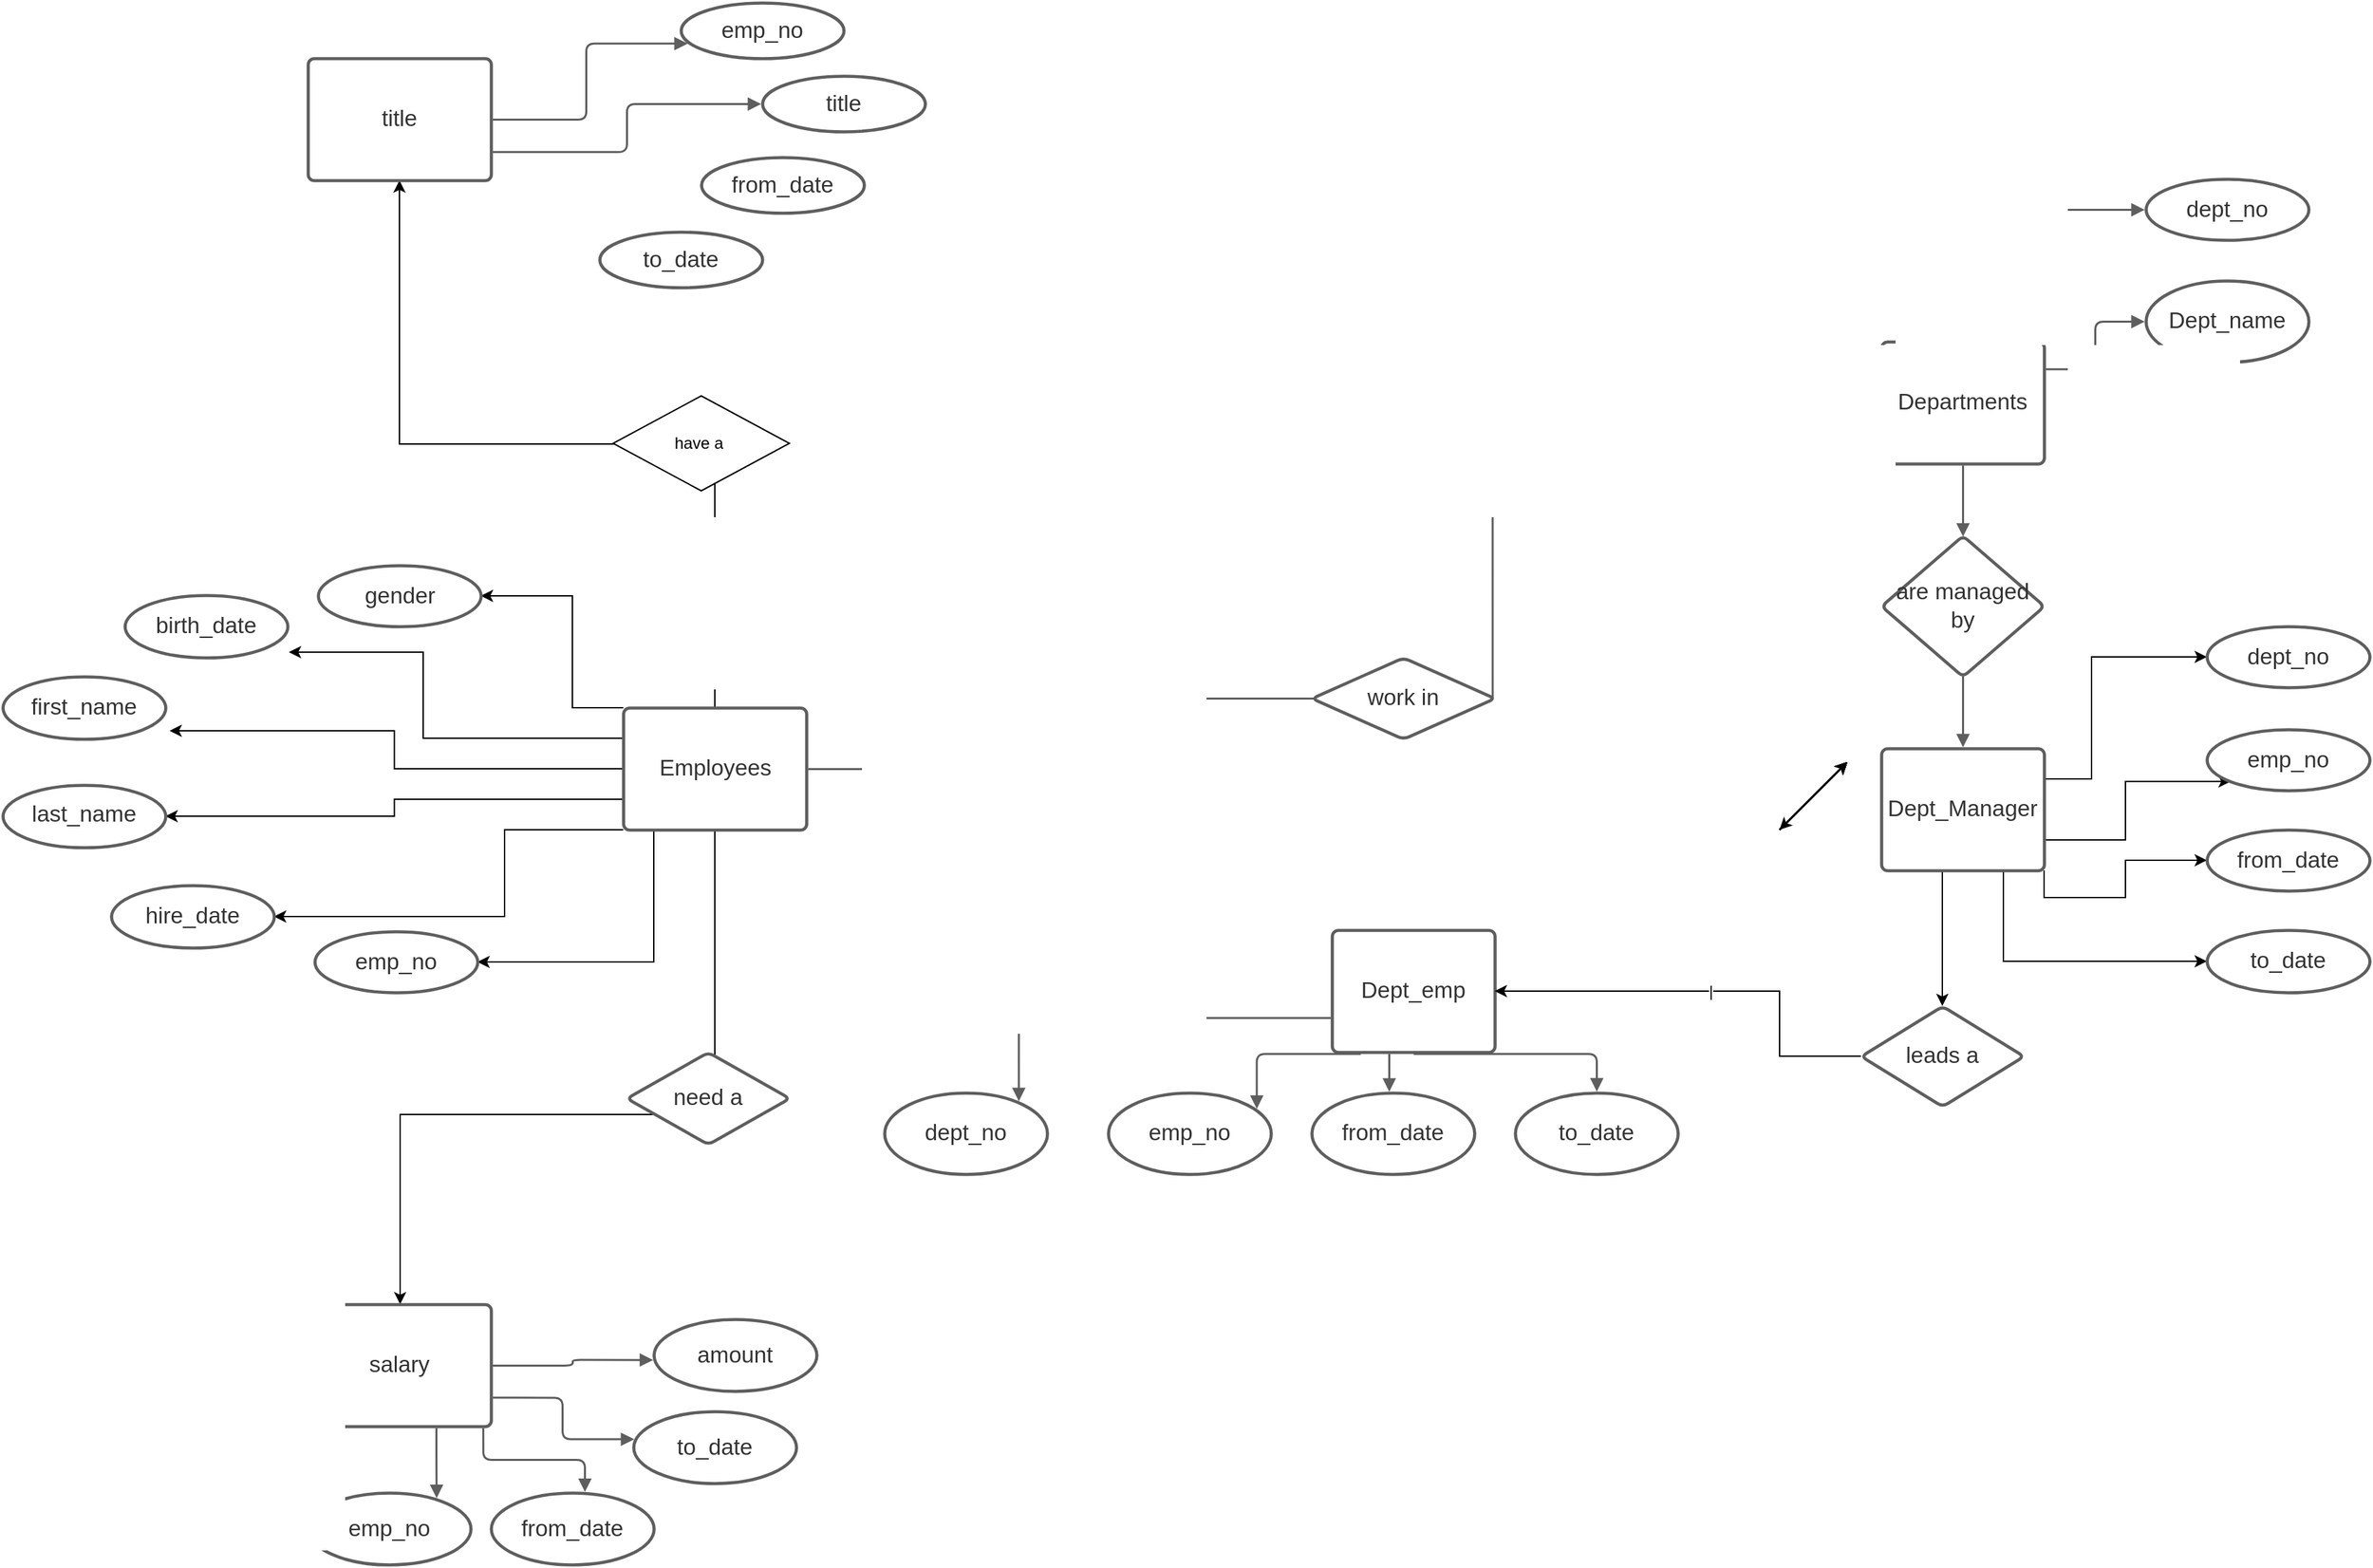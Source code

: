 <mxfile version="20.3.2" type="github">
  <diagram name="Page-1" id="e56a1550-8fbb-45ad-956c-1786394a9013">
    <mxGraphModel dx="1278" dy="579" grid="1" gridSize="10" guides="1" tooltips="1" connect="1" arrows="1" fold="1" page="1" pageScale="1" pageWidth="1100" pageHeight="850" background="none" math="0" shadow="0">
      <root>
        <mxCell id="0" />
        <mxCell id="1" parent="0" />
        <mxCell id="KcR6Oc8ULUUjkKVTyV3o-144" style="edgeStyle=orthogonalEdgeStyle;rounded=0;orthogonalLoop=1;jettySize=auto;html=1;exitX=0.5;exitY=0;exitDx=0;exitDy=0;entryX=0.5;entryY=1;entryDx=0;entryDy=0;" parent="1" source="KcR6Oc8ULUUjkKVTyV3o-69" target="KcR6Oc8ULUUjkKVTyV3o-119" edge="1">
          <mxGeometry relative="1" as="geometry" />
        </mxCell>
        <mxCell id="KcR6Oc8ULUUjkKVTyV3o-146" style="edgeStyle=orthogonalEdgeStyle;rounded=0;orthogonalLoop=1;jettySize=auto;html=1;exitX=0.5;exitY=1;exitDx=0;exitDy=0;" parent="1" source="KcR6Oc8ULUUjkKVTyV3o-69" target="KcR6Oc8ULUUjkKVTyV3o-101" edge="1">
          <mxGeometry relative="1" as="geometry">
            <Array as="points">
              <mxPoint x="785" y="850" />
              <mxPoint x="553" y="850" />
            </Array>
          </mxGeometry>
        </mxCell>
        <mxCell id="KcR6Oc8ULUUjkKVTyV3o-157" style="edgeStyle=orthogonalEdgeStyle;rounded=0;orthogonalLoop=1;jettySize=auto;html=1;exitX=0.25;exitY=1;exitDx=0;exitDy=0;entryX=1;entryY=0.5;entryDx=0;entryDy=0;" parent="1" source="KcR6Oc8ULUUjkKVTyV3o-69" target="KcR6Oc8ULUUjkKVTyV3o-82" edge="1">
          <mxGeometry relative="1" as="geometry">
            <Array as="points">
              <mxPoint x="740" y="640" />
              <mxPoint x="740" y="738" />
            </Array>
          </mxGeometry>
        </mxCell>
        <mxCell id="KcR6Oc8ULUUjkKVTyV3o-163" style="edgeStyle=orthogonalEdgeStyle;rounded=0;orthogonalLoop=1;jettySize=auto;html=1;exitX=0;exitY=1;exitDx=0;exitDy=0;entryX=1;entryY=0.5;entryDx=0;entryDy=0;" parent="1" source="KcR6Oc8ULUUjkKVTyV3o-69" target="KcR6Oc8ULUUjkKVTyV3o-81" edge="1">
          <mxGeometry relative="1" as="geometry">
            <Array as="points">
              <mxPoint x="630" y="640" />
              <mxPoint x="630" y="704" />
            </Array>
          </mxGeometry>
        </mxCell>
        <mxCell id="KcR6Oc8ULUUjkKVTyV3o-167" style="edgeStyle=orthogonalEdgeStyle;rounded=0;orthogonalLoop=1;jettySize=auto;html=1;exitX=0;exitY=0.75;exitDx=0;exitDy=0;entryX=1;entryY=0.5;entryDx=0;entryDy=0;" parent="1" source="KcR6Oc8ULUUjkKVTyV3o-69" target="KcR6Oc8ULUUjkKVTyV3o-80" edge="1">
          <mxGeometry relative="1" as="geometry" />
        </mxCell>
        <mxCell id="KcR6Oc8ULUUjkKVTyV3o-170" style="edgeStyle=orthogonalEdgeStyle;rounded=0;orthogonalLoop=1;jettySize=auto;html=1;exitX=0;exitY=0.5;exitDx=0;exitDy=0;entryX=1.025;entryY=0.87;entryDx=0;entryDy=0;entryPerimeter=0;" parent="1" source="KcR6Oc8ULUUjkKVTyV3o-69" target="KcR6Oc8ULUUjkKVTyV3o-79" edge="1">
          <mxGeometry relative="1" as="geometry" />
        </mxCell>
        <mxCell id="KcR6Oc8ULUUjkKVTyV3o-172" style="edgeStyle=orthogonalEdgeStyle;rounded=0;orthogonalLoop=1;jettySize=auto;html=1;exitX=0;exitY=0.25;exitDx=0;exitDy=0;entryX=1.008;entryY=0.913;entryDx=0;entryDy=0;entryPerimeter=0;" parent="1" source="KcR6Oc8ULUUjkKVTyV3o-69" target="KcR6Oc8ULUUjkKVTyV3o-78" edge="1">
          <mxGeometry relative="1" as="geometry">
            <Array as="points">
              <mxPoint x="570" y="573" />
              <mxPoint x="570" y="509" />
            </Array>
          </mxGeometry>
        </mxCell>
        <mxCell id="KcR6Oc8ULUUjkKVTyV3o-174" style="edgeStyle=orthogonalEdgeStyle;rounded=0;orthogonalLoop=1;jettySize=auto;html=1;exitX=0;exitY=0;exitDx=0;exitDy=0;entryX=1;entryY=0.5;entryDx=0;entryDy=0;" parent="1" source="KcR6Oc8ULUUjkKVTyV3o-69" target="KcR6Oc8ULUUjkKVTyV3o-77" edge="1">
          <mxGeometry relative="1" as="geometry">
            <Array as="points">
              <mxPoint x="680" y="550" />
              <mxPoint x="680" y="468" />
            </Array>
          </mxGeometry>
        </mxCell>
        <UserObject label="Employees" lucidchartObjectId="xz9R6bpW.FXE" id="KcR6Oc8ULUUjkKVTyV3o-69">
          <mxCell style="html=1;overflow=block;blockSpacing=1;whiteSpace=wrap;fontSize=16.7;fontColor=#333333;align=center;spacing=3.8;strokeColor=#5e5e5e;strokeOpacity=100;rounded=1;absoluteArcSize=1;arcSize=9;strokeWidth=2.3;" parent="1" vertex="1">
            <mxGeometry x="717.5" y="550" width="135" height="90" as="geometry" />
          </mxCell>
        </UserObject>
        <UserObject label="Departments" lucidchartObjectId="kD9RG~DW.CCm" id="KcR6Oc8ULUUjkKVTyV3o-70">
          <mxCell style="html=1;overflow=block;blockSpacing=1;whiteSpace=wrap;fontSize=16.7;fontColor=#333333;align=center;spacing=3.8;strokeColor=#5e5e5e;strokeOpacity=100;rounded=1;absoluteArcSize=1;arcSize=9;strokeWidth=2.3;" parent="1" vertex="1">
            <mxGeometry x="1645" y="280" width="120" height="90" as="geometry" />
          </mxCell>
        </UserObject>
        <UserObject label="work in" lucidchartObjectId="pD9RKShQ2z.8" id="KcR6Oc8ULUUjkKVTyV3o-71">
          <mxCell style="html=1;overflow=block;blockSpacing=1;whiteSpace=wrap;shape=rhombus;fontSize=16.7;fontColor=#333333;align=center;spacing=3.8;strokeColor=#5e5e5e;strokeOpacity=100;rounded=1;absoluteArcSize=1;arcSize=9;strokeWidth=2.3;" parent="1" vertex="1">
            <mxGeometry x="1225" y="513" width="135" height="60" as="geometry" />
          </mxCell>
        </UserObject>
        <UserObject label="" lucidchartObjectId="sD9RB4WL8Vf5" id="KcR6Oc8ULUUjkKVTyV3o-72">
          <mxCell style="html=1;jettySize=18;whiteSpace=wrap;fontSize=13;strokeColor=#5E5E5E;strokeWidth=1.5;rounded=1;arcSize=12;edgeStyle=orthogonalEdgeStyle;startArrow=none;endArrow=none;exitX=1.008;exitY=0.5;exitPerimeter=0;entryX=0.013;entryY=0.5;entryPerimeter=0;" parent="1" source="KcR6Oc8ULUUjkKVTyV3o-69" target="KcR6Oc8ULUUjkKVTyV3o-71" edge="1">
            <mxGeometry width="100" height="100" relative="1" as="geometry">
              <Array as="points" />
            </mxGeometry>
          </mxCell>
        </UserObject>
        <UserObject label="" lucidchartObjectId="vD9Rih2TIAbO" id="KcR6Oc8ULUUjkKVTyV3o-73">
          <mxCell style="html=1;jettySize=18;whiteSpace=wrap;fontSize=13;strokeColor=#5E5E5E;strokeWidth=1.5;rounded=1;arcSize=12;edgeStyle=orthogonalEdgeStyle;startArrow=none;endArrow=none;exitX=-0.009;exitY=0.5;exitPerimeter=0;entryX=0.987;entryY=0.5;entryPerimeter=0;" parent="1" source="KcR6Oc8ULUUjkKVTyV3o-70" target="KcR6Oc8ULUUjkKVTyV3o-71" edge="1">
            <mxGeometry width="100" height="100" relative="1" as="geometry">
              <Array as="points" />
            </mxGeometry>
          </mxCell>
        </UserObject>
        <mxCell id="KcR6Oc8ULUUjkKVTyV3o-139" value="" style="edgeStyle=orthogonalEdgeStyle;rounded=0;orthogonalLoop=1;jettySize=auto;html=1;" parent="1" source="KcR6Oc8ULUUjkKVTyV3o-74" target="KcR6Oc8ULUUjkKVTyV3o-116" edge="1">
          <mxGeometry relative="1" as="geometry">
            <Array as="points">
              <mxPoint x="1690" y="710" />
              <mxPoint x="1690" y="710" />
            </Array>
          </mxGeometry>
        </mxCell>
        <mxCell id="KcR6Oc8ULUUjkKVTyV3o-176" style="edgeStyle=orthogonalEdgeStyle;rounded=0;orthogonalLoop=1;jettySize=auto;html=1;exitX=1;exitY=0.25;exitDx=0;exitDy=0;entryX=0;entryY=0.5;entryDx=0;entryDy=0;" parent="1" source="KcR6Oc8ULUUjkKVTyV3o-74" target="KcR6Oc8ULUUjkKVTyV3o-89" edge="1">
          <mxGeometry relative="1" as="geometry">
            <Array as="points">
              <mxPoint x="1800" y="603" />
              <mxPoint x="1800" y="513" />
            </Array>
          </mxGeometry>
        </mxCell>
        <mxCell id="KcR6Oc8ULUUjkKVTyV3o-180" style="edgeStyle=orthogonalEdgeStyle;rounded=0;orthogonalLoop=1;jettySize=auto;html=1;exitX=1;exitY=0.75;exitDx=0;exitDy=0;entryX=0;entryY=1;entryDx=0;entryDy=0;" parent="1" source="KcR6Oc8ULUUjkKVTyV3o-74" target="KcR6Oc8ULUUjkKVTyV3o-88" edge="1">
          <mxGeometry relative="1" as="geometry" />
        </mxCell>
        <mxCell id="KcR6Oc8ULUUjkKVTyV3o-182" style="edgeStyle=orthogonalEdgeStyle;rounded=0;orthogonalLoop=1;jettySize=auto;html=1;exitX=1;exitY=1;exitDx=0;exitDy=0;entryX=0;entryY=0.5;entryDx=0;entryDy=0;" parent="1" source="KcR6Oc8ULUUjkKVTyV3o-74" target="KcR6Oc8ULUUjkKVTyV3o-86" edge="1">
          <mxGeometry relative="1" as="geometry" />
        </mxCell>
        <mxCell id="KcR6Oc8ULUUjkKVTyV3o-185" style="edgeStyle=orthogonalEdgeStyle;rounded=0;orthogonalLoop=1;jettySize=auto;html=1;exitX=0.75;exitY=1;exitDx=0;exitDy=0;entryX=0;entryY=0.5;entryDx=0;entryDy=0;" parent="1" source="KcR6Oc8ULUUjkKVTyV3o-74" target="KcR6Oc8ULUUjkKVTyV3o-87" edge="1">
          <mxGeometry relative="1" as="geometry" />
        </mxCell>
        <UserObject label="Dept_Manager" lucidchartObjectId=".J9R_4g7XJTi" id="KcR6Oc8ULUUjkKVTyV3o-74">
          <mxCell style="html=1;overflow=block;blockSpacing=1;whiteSpace=wrap;fontSize=16.7;fontColor=#333333;align=center;spacing=3.8;strokeColor=#5e5e5e;strokeOpacity=100;rounded=1;absoluteArcSize=1;arcSize=9;strokeWidth=2.3;" parent="1" vertex="1">
            <mxGeometry x="1645" y="580" width="120" height="90" as="geometry" />
          </mxCell>
        </UserObject>
        <UserObject label="dept_no" lucidchartObjectId="tK9R2TVEed0e" id="KcR6Oc8ULUUjkKVTyV3o-75">
          <mxCell style="html=1;overflow=block;blockSpacing=1;whiteSpace=wrap;ellipse;fontSize=16.7;fontColor=#333333;align=center;spacing=3.8;strokeColor=#5e5e5e;strokeOpacity=100;rounded=1;absoluteArcSize=1;arcSize=9;strokeWidth=2.3;" parent="1" vertex="1">
            <mxGeometry x="1840" y="160" width="120" height="45" as="geometry" />
          </mxCell>
        </UserObject>
        <UserObject label="Dept_name" lucidchartObjectId="TK9RW6eQ4vUa" id="KcR6Oc8ULUUjkKVTyV3o-76">
          <mxCell style="html=1;overflow=block;blockSpacing=1;whiteSpace=wrap;ellipse;fontSize=16.7;fontColor=#333333;align=center;spacing=3.8;strokeColor=#5e5e5e;strokeOpacity=100;rounded=1;absoluteArcSize=1;arcSize=9;strokeWidth=2.3;" parent="1" vertex="1">
            <mxGeometry x="1840" y="235" width="120" height="60" as="geometry" />
          </mxCell>
        </UserObject>
        <UserObject label="gender" lucidchartObjectId="8P9Rr2PMkIm8" id="KcR6Oc8ULUUjkKVTyV3o-77">
          <mxCell style="html=1;overflow=block;blockSpacing=1;whiteSpace=wrap;ellipse;fontSize=16.7;fontColor=#333333;align=center;spacing=3.8;strokeColor=#5e5e5e;strokeOpacity=100;rounded=1;absoluteArcSize=1;arcSize=9;strokeWidth=2.3;" parent="1" vertex="1">
            <mxGeometry x="492.5" y="445" width="120" height="45" as="geometry" />
          </mxCell>
        </UserObject>
        <UserObject label="birth_date" lucidchartObjectId="lQ9R~.p6iS9_" id="KcR6Oc8ULUUjkKVTyV3o-78">
          <mxCell style="html=1;overflow=block;blockSpacing=1;whiteSpace=wrap;ellipse;fontSize=16.7;fontColor=#333333;align=center;spacing=3.8;strokeColor=#5e5e5e;strokeOpacity=100;rounded=1;absoluteArcSize=1;arcSize=9;strokeWidth=2.3;" parent="1" vertex="1">
            <mxGeometry x="350" y="467" width="120" height="46" as="geometry" />
          </mxCell>
        </UserObject>
        <UserObject label="first_name" lucidchartObjectId="CQ9RGuEqZjhO" id="KcR6Oc8ULUUjkKVTyV3o-79">
          <mxCell style="html=1;overflow=block;blockSpacing=1;whiteSpace=wrap;ellipse;fontSize=16.7;fontColor=#333333;align=center;spacing=3.8;strokeColor=#5e5e5e;strokeOpacity=100;rounded=1;absoluteArcSize=1;arcSize=9;strokeWidth=2.3;" parent="1" vertex="1">
            <mxGeometry x="260" y="527" width="120" height="46" as="geometry" />
          </mxCell>
        </UserObject>
        <UserObject label="&lt;div style=&quot;display: flex; justify-content: center; text-align: center; align-items: baseline; font-size: 0; line-height: 1.25;margin-top: -2px;&quot;&gt;&lt;span&gt;&lt;span style=&quot;font-size:16.7px;color:#333333;&quot;&gt;last_name&lt;/span&gt;&lt;span style=&quot;font-size:16px;color:#000000;&quot;&gt;  &lt;/span&gt;&lt;/span&gt;&lt;/div&gt;" lucidchartObjectId="SQ9RVI8qVVdR" id="KcR6Oc8ULUUjkKVTyV3o-80">
          <mxCell style="html=1;overflow=block;blockSpacing=1;whiteSpace=wrap;ellipse;fontSize=13;spacing=3.8;strokeColor=#5e5e5e;strokeOpacity=100;rounded=1;absoluteArcSize=1;arcSize=9;strokeWidth=2.3;" parent="1" vertex="1">
            <mxGeometry x="260" y="607" width="120" height="46" as="geometry" />
          </mxCell>
        </UserObject>
        <UserObject label="hire_date" lucidchartObjectId="fR9Rlt8UUerg" id="KcR6Oc8ULUUjkKVTyV3o-81">
          <mxCell style="html=1;overflow=block;blockSpacing=1;whiteSpace=wrap;ellipse;fontSize=16.7;fontColor=#333333;align=center;spacing=3.8;strokeColor=#5e5e5e;strokeOpacity=100;rounded=1;absoluteArcSize=1;arcSize=9;strokeWidth=2.3;" parent="1" vertex="1">
            <mxGeometry x="340" y="681" width="120" height="46" as="geometry" />
          </mxCell>
        </UserObject>
        <UserObject label="emp_no" lucidchartObjectId="FR9R~3oERHCW" id="KcR6Oc8ULUUjkKVTyV3o-82">
          <mxCell style="html=1;overflow=block;blockSpacing=1;whiteSpace=wrap;ellipse;fontSize=16.7;fontColor=#333333;align=center;spacing=3.8;strokeColor=#5e5e5e;strokeOpacity=100;rounded=1;absoluteArcSize=1;arcSize=9;strokeWidth=2.3;" parent="1" vertex="1">
            <mxGeometry x="490" y="715" width="120" height="45" as="geometry" />
          </mxCell>
        </UserObject>
        <UserObject label="Dept_emp" lucidchartObjectId="9U9Rp4n7m0in" id="KcR6Oc8ULUUjkKVTyV3o-83">
          <mxCell style="html=1;overflow=block;blockSpacing=1;whiteSpace=wrap;fontSize=16.7;fontColor=#333333;align=center;spacing=3.8;strokeColor=#5e5e5e;strokeOpacity=100;rounded=1;absoluteArcSize=1;arcSize=9;strokeWidth=2.3;" parent="1" vertex="1">
            <mxGeometry x="1240" y="714" width="120" height="90" as="geometry" />
          </mxCell>
        </UserObject>
        <UserObject label="from_date" lucidchartObjectId="~Y9Ra.M3.pO~" id="KcR6Oc8ULUUjkKVTyV3o-84">
          <mxCell style="html=1;overflow=block;blockSpacing=1;whiteSpace=wrap;ellipse;fontSize=16.7;fontColor=#333333;align=center;spacing=3.8;strokeColor=#5e5e5e;strokeOpacity=100;rounded=1;absoluteArcSize=1;arcSize=9;strokeWidth=2.3;" parent="1" vertex="1">
            <mxGeometry x="1225" y="834" width="120" height="60" as="geometry" />
          </mxCell>
        </UserObject>
        <UserObject label="to_date" lucidchartObjectId="8Z9RhYsD0ph8" id="KcR6Oc8ULUUjkKVTyV3o-85">
          <mxCell style="html=1;overflow=block;blockSpacing=1;whiteSpace=wrap;ellipse;fontSize=16.7;fontColor=#333333;align=center;spacing=3.8;strokeColor=#5e5e5e;strokeOpacity=100;rounded=1;absoluteArcSize=1;arcSize=9;strokeWidth=2.3;" parent="1" vertex="1">
            <mxGeometry x="1375" y="834" width="120" height="60" as="geometry" />
          </mxCell>
        </UserObject>
        <UserObject label="from_date" lucidchartObjectId="b29RTk9Mnwc3" id="KcR6Oc8ULUUjkKVTyV3o-86">
          <mxCell style="html=1;overflow=block;blockSpacing=1;whiteSpace=wrap;ellipse;fontSize=16.7;fontColor=#333333;align=center;spacing=3.8;strokeColor=#5e5e5e;strokeOpacity=100;rounded=1;absoluteArcSize=1;arcSize=9;strokeWidth=2.3;" parent="1" vertex="1">
            <mxGeometry x="1885" y="640" width="120" height="45" as="geometry" />
          </mxCell>
        </UserObject>
        <UserObject label="to_date" lucidchartObjectId="149RedD5ZlJK" id="KcR6Oc8ULUUjkKVTyV3o-87">
          <mxCell style="html=1;overflow=block;blockSpacing=1;whiteSpace=wrap;ellipse;fontSize=16.7;fontColor=#333333;align=center;spacing=3.8;strokeColor=#5e5e5e;strokeOpacity=100;rounded=1;absoluteArcSize=1;arcSize=9;strokeWidth=2.3;" parent="1" vertex="1">
            <mxGeometry x="1885" y="714" width="120" height="46" as="geometry" />
          </mxCell>
        </UserObject>
        <UserObject label="emp_no" lucidchartObjectId="d59R7Pp8uAvP" id="KcR6Oc8ULUUjkKVTyV3o-88">
          <mxCell style="html=1;overflow=block;blockSpacing=1;whiteSpace=wrap;ellipse;fontSize=16.7;fontColor=#333333;align=center;spacing=3.8;strokeColor=#5e5e5e;strokeOpacity=100;rounded=1;absoluteArcSize=1;arcSize=9;strokeWidth=2.3;" parent="1" vertex="1">
            <mxGeometry x="1885" y="566" width="120" height="45" as="geometry" />
          </mxCell>
        </UserObject>
        <UserObject label="dept_no" lucidchartObjectId="D59Rg4aX3Pp4" id="KcR6Oc8ULUUjkKVTyV3o-89">
          <mxCell style="html=1;overflow=block;blockSpacing=1;whiteSpace=wrap;ellipse;fontSize=16.7;fontColor=#333333;align=center;spacing=3.8;strokeColor=#5e5e5e;strokeOpacity=100;rounded=1;absoluteArcSize=1;arcSize=9;strokeWidth=2.3;" parent="1" vertex="1">
            <mxGeometry x="1885" y="490" width="120" height="45" as="geometry" />
          </mxCell>
        </UserObject>
        <UserObject label="emp_no" lucidchartObjectId="U59RZL8NjSFG" id="KcR6Oc8ULUUjkKVTyV3o-90">
          <mxCell style="html=1;overflow=block;blockSpacing=1;whiteSpace=wrap;ellipse;fontSize=16.7;fontColor=#333333;align=center;spacing=3.8;strokeColor=#5e5e5e;strokeOpacity=100;rounded=1;absoluteArcSize=1;arcSize=9;strokeWidth=2.3;" parent="1" vertex="1">
            <mxGeometry x="1075" y="834" width="120" height="60" as="geometry" />
          </mxCell>
        </UserObject>
        <UserObject label="dept_no" lucidchartObjectId="b69RqE9rsH8G" id="KcR6Oc8ULUUjkKVTyV3o-91">
          <mxCell style="html=1;overflow=block;blockSpacing=1;whiteSpace=wrap;ellipse;fontSize=16.7;fontColor=#333333;align=center;spacing=3.8;strokeColor=#5e5e5e;strokeOpacity=100;rounded=1;absoluteArcSize=1;arcSize=9;strokeWidth=2.3;" parent="1" vertex="1">
            <mxGeometry x="910" y="834" width="120" height="60" as="geometry" />
          </mxCell>
        </UserObject>
        <UserObject label="are managed by" lucidchartObjectId="s79R_xznaIiu" id="KcR6Oc8ULUUjkKVTyV3o-92">
          <mxCell style="html=1;overflow=block;blockSpacing=1;whiteSpace=wrap;shape=rhombus;fontSize=16.7;fontColor=#333333;align=center;spacing=3.8;strokeColor=#5e5e5e;strokeOpacity=100;rounded=1;absoluteArcSize=1;arcSize=9;strokeWidth=2.3;" parent="1" vertex="1">
            <mxGeometry x="1645" y="423" width="120" height="104" as="geometry" />
          </mxCell>
        </UserObject>
        <UserObject label="" lucidchartObjectId="C79RkWU5yFMc" id="KcR6Oc8ULUUjkKVTyV3o-93">
          <mxCell style="html=1;jettySize=18;whiteSpace=wrap;fontSize=13;strokeColor=#5E5E5E;strokeWidth=1.5;rounded=1;arcSize=12;edgeStyle=orthogonalEdgeStyle;startArrow=none;endArrow=block;endFill=1;exitX=0.5;exitY=1.012;exitPerimeter=0;entryX=0.5;entryY=0.005;entryPerimeter=0;" parent="1" source="KcR6Oc8ULUUjkKVTyV3o-70" target="KcR6Oc8ULUUjkKVTyV3o-92" edge="1">
            <mxGeometry width="100" height="100" relative="1" as="geometry">
              <Array as="points" />
            </mxGeometry>
          </mxCell>
        </UserObject>
        <UserObject label="" lucidchartObjectId="E79RJKFxUSOg" id="KcR6Oc8ULUUjkKVTyV3o-94">
          <mxCell style="html=1;jettySize=18;whiteSpace=wrap;fontSize=13;strokeColor=#5E5E5E;strokeWidth=1.5;rounded=1;arcSize=12;edgeStyle=orthogonalEdgeStyle;startArrow=none;endArrow=block;endFill=1;exitX=0.5;exitY=0.995;exitPerimeter=0;entryX=0.5;entryY=-0.012;entryPerimeter=0;" parent="1" source="KcR6Oc8ULUUjkKVTyV3o-92" target="KcR6Oc8ULUUjkKVTyV3o-74" edge="1">
            <mxGeometry width="100" height="100" relative="1" as="geometry">
              <Array as="points" />
            </mxGeometry>
          </mxCell>
        </UserObject>
        <UserObject label="" lucidchartObjectId="F89RH6nAGhBR" id="KcR6Oc8ULUUjkKVTyV3o-95">
          <mxCell style="html=1;jettySize=18;whiteSpace=wrap;fontSize=13;strokeColor=#5E5E5E;strokeWidth=1.5;rounded=1;arcSize=12;edgeStyle=orthogonalEdgeStyle;startArrow=none;endArrow=block;endFill=1;exitX=0.5;exitY=-0.012;exitPerimeter=0;entryX=-0.009;entryY=0.5;entryPerimeter=0;" parent="1" source="KcR6Oc8ULUUjkKVTyV3o-70" target="KcR6Oc8ULUUjkKVTyV3o-75" edge="1">
            <mxGeometry width="100" height="100" relative="1" as="geometry">
              <Array as="points">
                <mxPoint x="1720" y="279" />
                <mxPoint x="1720" y="183" />
              </Array>
            </mxGeometry>
          </mxCell>
        </UserObject>
        <UserObject label="" lucidchartObjectId="H89RhE2AcYuu" id="KcR6Oc8ULUUjkKVTyV3o-96">
          <mxCell style="html=1;jettySize=18;whiteSpace=wrap;fontSize=13;strokeColor=#5E5E5E;strokeWidth=1.5;rounded=1;arcSize=12;edgeStyle=orthogonalEdgeStyle;startArrow=none;endArrow=block;endFill=1;exitX=1.009;exitY=0.223;exitPerimeter=0;entryX=-0.009;entryY=0.5;entryPerimeter=0;" parent="1" source="KcR6Oc8ULUUjkKVTyV3o-70" target="KcR6Oc8ULUUjkKVTyV3o-76" edge="1">
            <mxGeometry width="100" height="100" relative="1" as="geometry">
              <Array as="points" />
            </mxGeometry>
          </mxCell>
        </UserObject>
        <UserObject label="salary" lucidchartObjectId="u99RQj9DWF7g" id="KcR6Oc8ULUUjkKVTyV3o-101">
          <mxCell style="html=1;overflow=block;blockSpacing=1;whiteSpace=wrap;fontSize=16.7;fontColor=#333333;align=center;spacing=3.8;strokeColor=#5e5e5e;strokeOpacity=100;rounded=1;absoluteArcSize=1;arcSize=9;strokeWidth=2.3;" parent="1" vertex="1">
            <mxGeometry x="485" y="990" width="135" height="90" as="geometry" />
          </mxCell>
        </UserObject>
        <UserObject label="need a" lucidchartObjectId="-99ROzWdCF~4" id="KcR6Oc8ULUUjkKVTyV3o-102">
          <mxCell style="html=1;overflow=block;blockSpacing=1;whiteSpace=wrap;shape=rhombus;fontSize=16.7;fontColor=#333333;align=center;spacing=3.8;strokeColor=#5e5e5e;strokeOpacity=100;rounded=1;absoluteArcSize=1;arcSize=9;strokeWidth=2.3;" parent="1" vertex="1">
            <mxGeometry x="720" y="804" width="120" height="68" as="geometry" />
          </mxCell>
        </UserObject>
        <UserObject label="emp_no" lucidchartObjectId="e_9R..aQ1MnT" id="KcR6Oc8ULUUjkKVTyV3o-105">
          <mxCell style="html=1;overflow=block;blockSpacing=1;whiteSpace=wrap;ellipse;fontSize=16.7;fontColor=#333333;align=center;spacing=3.8;strokeColor=#5e5e5e;strokeOpacity=100;rounded=1;absoluteArcSize=1;arcSize=9;strokeWidth=2.3;" parent="1" vertex="1">
            <mxGeometry x="485" y="1129" width="120" height="53" as="geometry" />
          </mxCell>
        </UserObject>
        <UserObject label="amount" lucidchartObjectId="m_9RS~U_vKWg" id="KcR6Oc8ULUUjkKVTyV3o-106">
          <mxCell style="html=1;overflow=block;blockSpacing=1;whiteSpace=wrap;ellipse;fontSize=16.7;fontColor=#333333;align=center;spacing=3.8;strokeColor=#5e5e5e;strokeOpacity=100;rounded=1;absoluteArcSize=1;arcSize=9;strokeWidth=2.3;" parent="1" vertex="1">
            <mxGeometry x="740" y="1001" width="120" height="53" as="geometry" />
          </mxCell>
        </UserObject>
        <UserObject label="from_date" lucidchartObjectId="v_9Rlf-NGaM1" id="KcR6Oc8ULUUjkKVTyV3o-107">
          <mxCell style="html=1;overflow=block;blockSpacing=1;whiteSpace=wrap;ellipse;fontSize=16.7;fontColor=#333333;align=center;spacing=3.8;strokeColor=#5e5e5e;strokeOpacity=100;rounded=1;absoluteArcSize=1;arcSize=9;strokeWidth=2.3;" parent="1" vertex="1">
            <mxGeometry x="620" y="1129" width="120" height="53" as="geometry" />
          </mxCell>
        </UserObject>
        <UserObject label="to_date" lucidchartObjectId="y_9Rtxu3DeZi" id="KcR6Oc8ULUUjkKVTyV3o-108">
          <mxCell style="html=1;overflow=block;blockSpacing=1;whiteSpace=wrap;ellipse;fontSize=16.7;fontColor=#333333;align=center;spacing=3.8;strokeColor=#5e5e5e;strokeOpacity=100;rounded=1;absoluteArcSize=1;arcSize=9;strokeWidth=2.3;" parent="1" vertex="1">
            <mxGeometry x="725" y="1069" width="120" height="53" as="geometry" />
          </mxCell>
        </UserObject>
        <UserObject label="" lucidchartObjectId="z.9RhweRpn8w" id="KcR6Oc8ULUUjkKVTyV3o-109">
          <mxCell style="html=1;jettySize=18;whiteSpace=wrap;fontSize=13;strokeColor=#5E5E5E;strokeWidth=1.5;rounded=1;arcSize=12;edgeStyle=orthogonalEdgeStyle;startArrow=none;endArrow=block;endFill=1;exitX=1.008;exitY=0.5;exitPerimeter=0;entryX=-0.006;entryY=0.563;entryPerimeter=0;" parent="1" source="KcR6Oc8ULUUjkKVTyV3o-101" target="KcR6Oc8ULUUjkKVTyV3o-106" edge="1">
            <mxGeometry width="100" height="100" relative="1" as="geometry">
              <Array as="points" />
            </mxGeometry>
          </mxCell>
        </UserObject>
        <UserObject label="" lucidchartObjectId="B.9R2ahHxNtP" id="KcR6Oc8ULUUjkKVTyV3o-110">
          <mxCell style="html=1;jettySize=18;whiteSpace=wrap;fontSize=13;strokeColor=#5E5E5E;strokeWidth=1.5;rounded=1;arcSize=12;edgeStyle=orthogonalEdgeStyle;startArrow=none;endArrow=block;endFill=1;exitX=1.008;exitY=0.763;exitPerimeter=0;entryX=0.003;entryY=0.383;entryPerimeter=0;" parent="1" source="KcR6Oc8ULUUjkKVTyV3o-101" target="KcR6Oc8ULUUjkKVTyV3o-108" edge="1">
            <mxGeometry width="100" height="100" relative="1" as="geometry">
              <Array as="points" />
            </mxGeometry>
          </mxCell>
        </UserObject>
        <UserObject label="" lucidchartObjectId="D.9RrfljiITh" id="KcR6Oc8ULUUjkKVTyV3o-111">
          <mxCell style="html=1;jettySize=18;whiteSpace=wrap;fontSize=13;strokeColor=#5E5E5E;strokeWidth=1.5;rounded=1;arcSize=12;edgeStyle=orthogonalEdgeStyle;startArrow=none;endArrow=block;endFill=1;exitX=0.956;exitY=1.012;exitPerimeter=0;entryX=0.575;entryY=-0.016;entryPerimeter=0;" parent="1" source="KcR6Oc8ULUUjkKVTyV3o-101" target="KcR6Oc8ULUUjkKVTyV3o-107" edge="1">
            <mxGeometry width="100" height="100" relative="1" as="geometry">
              <Array as="points" />
            </mxGeometry>
          </mxCell>
        </UserObject>
        <UserObject label="" lucidchartObjectId="9~9RCRVPMqO0" id="KcR6Oc8ULUUjkKVTyV3o-112">
          <mxCell style="html=1;jettySize=18;whiteSpace=wrap;fontSize=13;strokeColor=#5E5E5E;strokeWidth=1.5;rounded=1;arcSize=12;edgeStyle=orthogonalEdgeStyle;startArrow=none;endArrow=block;endFill=1;exitX=0.5;exitY=1.012;exitPerimeter=0;entryX=0.5;entryY=-0.019;entryPerimeter=0;" parent="1" source="KcR6Oc8ULUUjkKVTyV3o-83" target="KcR6Oc8ULUUjkKVTyV3o-85" edge="1">
            <mxGeometry width="100" height="100" relative="1" as="geometry">
              <Array as="points" />
            </mxGeometry>
          </mxCell>
        </UserObject>
        <UserObject label="" lucidchartObjectId="_~9RPcIP2lkV" id="KcR6Oc8ULUUjkKVTyV3o-113">
          <mxCell style="html=1;jettySize=18;whiteSpace=wrap;fontSize=13;strokeColor=#5E5E5E;strokeWidth=1.5;rounded=1;arcSize=12;edgeStyle=orthogonalEdgeStyle;startArrow=none;endArrow=block;endFill=1;exitX=0.35;exitY=1.012;exitPerimeter=0;entryX=0.475;entryY=-0.017;entryPerimeter=0;" parent="1" source="KcR6Oc8ULUUjkKVTyV3o-83" target="KcR6Oc8ULUUjkKVTyV3o-84" edge="1">
            <mxGeometry width="100" height="100" relative="1" as="geometry">
              <Array as="points" />
            </mxGeometry>
          </mxCell>
        </UserObject>
        <UserObject label="" lucidchartObjectId="ba-RAST9kmLv" id="KcR6Oc8ULUUjkKVTyV3o-114">
          <mxCell style="html=1;jettySize=18;whiteSpace=wrap;fontSize=13;strokeColor=#5E5E5E;strokeWidth=1.5;rounded=1;arcSize=12;edgeStyle=orthogonalEdgeStyle;startArrow=none;endArrow=block;endFill=1;exitX=0.175;exitY=1.012;exitPerimeter=0;entryX=0.911;entryY=0.193;entryPerimeter=0;" parent="1" source="KcR6Oc8ULUUjkKVTyV3o-83" target="KcR6Oc8ULUUjkKVTyV3o-90" edge="1">
            <mxGeometry width="100" height="100" relative="1" as="geometry">
              <Array as="points" />
            </mxGeometry>
          </mxCell>
        </UserObject>
        <UserObject label="" lucidchartObjectId="fa-R6jIH1JxD" id="KcR6Oc8ULUUjkKVTyV3o-115">
          <mxCell style="html=1;jettySize=18;whiteSpace=wrap;fontSize=13;strokeColor=#5E5E5E;strokeWidth=1.5;rounded=1;arcSize=12;edgeStyle=orthogonalEdgeStyle;startArrow=none;endArrow=block;endFill=1;exitX=-0.009;exitY=0.718;exitPerimeter=0;entryX=0.824;entryY=0.099;entryPerimeter=0;" parent="1" source="KcR6Oc8ULUUjkKVTyV3o-83" target="KcR6Oc8ULUUjkKVTyV3o-91" edge="1">
            <mxGeometry width="100" height="100" relative="1" as="geometry">
              <Array as="points" />
            </mxGeometry>
          </mxCell>
        </UserObject>
        <mxCell id="KcR6Oc8ULUUjkKVTyV3o-140" value="|" style="edgeStyle=orthogonalEdgeStyle;rounded=0;orthogonalLoop=1;jettySize=auto;html=1;entryX=1;entryY=0.5;entryDx=0;entryDy=0;" parent="1" source="KcR6Oc8ULUUjkKVTyV3o-116" target="KcR6Oc8ULUUjkKVTyV3o-83" edge="1">
          <mxGeometry relative="1" as="geometry">
            <Array as="points">
              <mxPoint x="1570" y="807" />
              <mxPoint x="1570" y="759" />
            </Array>
          </mxGeometry>
        </mxCell>
        <UserObject label="leads a" lucidchartObjectId="Ea-RU5O.NDau" id="KcR6Oc8ULUUjkKVTyV3o-116">
          <mxCell style="html=1;overflow=block;blockSpacing=1;whiteSpace=wrap;shape=rhombus;fontSize=16.7;fontColor=#333333;align=center;spacing=3.8;strokeColor=#5e5e5e;strokeOpacity=100;rounded=1;absoluteArcSize=1;arcSize=9;strokeWidth=2.3;" parent="1" vertex="1">
            <mxGeometry x="1630" y="770" width="120" height="74" as="geometry" />
          </mxCell>
        </UserObject>
        <UserObject label="title" lucidchartObjectId="Nb-RhhHM5t3E" id="KcR6Oc8ULUUjkKVTyV3o-119">
          <mxCell style="html=1;overflow=block;blockSpacing=1;whiteSpace=wrap;fontSize=16.7;fontColor=#333333;align=center;spacing=3.8;strokeColor=#5e5e5e;strokeOpacity=100;rounded=1;absoluteArcSize=1;arcSize=9;strokeWidth=2.3;" parent="1" vertex="1">
            <mxGeometry x="485" y="71" width="135" height="90" as="geometry" />
          </mxCell>
        </UserObject>
        <UserObject label="emp_no" lucidchartObjectId="se-RFE4b1g1M" id="KcR6Oc8ULUUjkKVTyV3o-120">
          <mxCell style="html=1;overflow=block;blockSpacing=1;whiteSpace=wrap;ellipse;fontSize=16.7;fontColor=#333333;align=center;spacing=3.8;strokeColor=#5e5e5e;strokeOpacity=100;rounded=1;absoluteArcSize=1;arcSize=9;strokeWidth=2.3;" parent="1" vertex="1">
            <mxGeometry x="760" y="30" width="120" height="41" as="geometry" />
          </mxCell>
        </UserObject>
        <UserObject label="title" lucidchartObjectId="ze-RI~kXz5-9" id="KcR6Oc8ULUUjkKVTyV3o-121">
          <mxCell style="html=1;overflow=block;blockSpacing=1;whiteSpace=wrap;ellipse;fontSize=16.7;fontColor=#333333;align=center;spacing=3.8;strokeColor=#5e5e5e;strokeOpacity=100;rounded=1;absoluteArcSize=1;arcSize=9;strokeWidth=2.3;" parent="1" vertex="1">
            <mxGeometry x="820" y="84" width="120" height="41" as="geometry" />
          </mxCell>
        </UserObject>
        <UserObject label="" lucidchartObjectId="~e-Rg.IHXh5W" id="KcR6Oc8ULUUjkKVTyV3o-122">
          <mxCell style="html=1;jettySize=18;whiteSpace=wrap;fontSize=13;strokeColor=#5E5E5E;strokeWidth=1.5;rounded=1;arcSize=12;edgeStyle=orthogonalEdgeStyle;startArrow=none;endArrow=block;endFill=1;exitX=0.7;exitY=1.012;exitPerimeter=0;entryX=0.789;entryY=0.07;entryPerimeter=0;" parent="1" source="KcR6Oc8ULUUjkKVTyV3o-101" target="KcR6Oc8ULUUjkKVTyV3o-105" edge="1">
            <mxGeometry width="100" height="100" relative="1" as="geometry">
              <Array as="points" />
            </mxGeometry>
          </mxCell>
        </UserObject>
        <UserObject label="from_date" lucidchartObjectId="Yh-Ra2lJoGX_" id="KcR6Oc8ULUUjkKVTyV3o-123">
          <mxCell style="html=1;overflow=block;blockSpacing=1;whiteSpace=wrap;ellipse;fontSize=16.7;fontColor=#333333;align=center;spacing=3.8;strokeColor=#5e5e5e;strokeOpacity=100;rounded=1;absoluteArcSize=1;arcSize=9;strokeWidth=2.3;" parent="1" vertex="1">
            <mxGeometry x="775" y="144" width="120" height="41" as="geometry" />
          </mxCell>
        </UserObject>
        <UserObject label="to_date" lucidchartObjectId="-h-Rqpt6DNNr" id="KcR6Oc8ULUUjkKVTyV3o-124">
          <mxCell style="html=1;overflow=block;blockSpacing=1;whiteSpace=wrap;ellipse;fontSize=16.7;fontColor=#333333;align=center;spacing=3.8;strokeColor=#5e5e5e;strokeOpacity=100;rounded=1;absoluteArcSize=1;arcSize=9;strokeWidth=2.3;" parent="1" vertex="1">
            <mxGeometry x="700" y="199" width="120" height="41" as="geometry" />
          </mxCell>
        </UserObject>
        <UserObject label="" lucidchartObjectId="Si-R5-0Ub5Gb" id="KcR6Oc8ULUUjkKVTyV3o-125">
          <mxCell style="html=1;jettySize=18;whiteSpace=wrap;fontSize=13;strokeColor=#5E5E5E;strokeWidth=1.5;rounded=1;arcSize=12;edgeStyle=orthogonalEdgeStyle;startArrow=none;endArrow=block;endFill=1;exitX=1.008;exitY=0.5;exitPerimeter=0;entryX=0.04;entryY=0.73;entryPerimeter=0;" parent="1" source="KcR6Oc8ULUUjkKVTyV3o-119" target="KcR6Oc8ULUUjkKVTyV3o-120" edge="1">
            <mxGeometry width="100" height="100" relative="1" as="geometry">
              <Array as="points" />
            </mxGeometry>
          </mxCell>
        </UserObject>
        <UserObject label="" lucidchartObjectId="Vi-RmRN9pK9p" id="KcR6Oc8ULUUjkKVTyV3o-126">
          <mxCell style="html=1;jettySize=18;whiteSpace=wrap;fontSize=13;strokeColor=#5E5E5E;strokeWidth=1.5;rounded=1;arcSize=12;edgeStyle=orthogonalEdgeStyle;startArrow=none;endArrow=block;endFill=1;exitX=1.008;exitY=0.765;exitPerimeter=0;entryX=-0.009;entryY=0.5;entryPerimeter=0;" parent="1" source="KcR6Oc8ULUUjkKVTyV3o-119" target="KcR6Oc8ULUUjkKVTyV3o-121" edge="1">
            <mxGeometry width="100" height="100" relative="1" as="geometry">
              <Array as="points" />
            </mxGeometry>
          </mxCell>
        </UserObject>
        <mxCell id="KcR6Oc8ULUUjkKVTyV3o-142" value="have a&amp;nbsp;" style="rhombus;whiteSpace=wrap;html=1;" parent="1" vertex="1">
          <mxGeometry x="710" y="320" width="130" height="70" as="geometry" />
        </mxCell>
        <mxCell id="KcR6Oc8ULUUjkKVTyV3o-145" value="" style="endArrow=classic;html=1;rounded=0;" parent="1" edge="1">
          <mxGeometry width="50" height="50" relative="1" as="geometry">
            <mxPoint x="1570" y="640" as="sourcePoint" />
            <mxPoint x="1620" y="590" as="targetPoint" />
          </mxGeometry>
        </mxCell>
        <mxCell id="KcR6Oc8ULUUjkKVTyV3o-147" value="" style="endArrow=classic;html=1;rounded=0;" parent="1" edge="1">
          <mxGeometry width="50" height="50" relative="1" as="geometry">
            <mxPoint x="1570" y="640" as="sourcePoint" />
            <mxPoint x="1620" y="590" as="targetPoint" />
          </mxGeometry>
        </mxCell>
        <mxCell id="KcR6Oc8ULUUjkKVTyV3o-148" value="" style="endArrow=classic;startArrow=classic;html=1;rounded=0;" parent="1" edge="1">
          <mxGeometry width="50" height="50" relative="1" as="geometry">
            <mxPoint x="1570" y="640" as="sourcePoint" />
            <mxPoint x="1620" y="590" as="targetPoint" />
          </mxGeometry>
        </mxCell>
        <mxCell id="KcR6Oc8ULUUjkKVTyV3o-151" value="" style="endArrow=classic;html=1;rounded=0;" parent="1" edge="1">
          <mxGeometry width="50" height="50" relative="1" as="geometry">
            <mxPoint x="1570" y="640" as="sourcePoint" />
            <mxPoint x="1620" y="590" as="targetPoint" />
          </mxGeometry>
        </mxCell>
        <mxCell id="KcR6Oc8ULUUjkKVTyV3o-153" value="" style="endArrow=classic;html=1;rounded=0;" parent="1" edge="1">
          <mxGeometry width="50" height="50" relative="1" as="geometry">
            <mxPoint x="1570" y="640" as="sourcePoint" />
            <mxPoint x="1620" y="590" as="targetPoint" />
          </mxGeometry>
        </mxCell>
        <mxCell id="KcR6Oc8ULUUjkKVTyV3o-156" value="" style="endArrow=classic;html=1;rounded=0;" parent="1" edge="1">
          <mxGeometry width="50" height="50" relative="1" as="geometry">
            <mxPoint x="1570" y="640" as="sourcePoint" />
            <mxPoint x="1620" y="590" as="targetPoint" />
          </mxGeometry>
        </mxCell>
        <mxCell id="KcR6Oc8ULUUjkKVTyV3o-158" value="" style="endArrow=classic;html=1;rounded=0;" parent="1" edge="1">
          <mxGeometry width="50" height="50" relative="1" as="geometry">
            <mxPoint x="1570" y="640" as="sourcePoint" />
            <mxPoint x="1620" y="590" as="targetPoint" />
          </mxGeometry>
        </mxCell>
        <mxCell id="KcR6Oc8ULUUjkKVTyV3o-161" value="" style="endArrow=classic;html=1;rounded=0;" parent="1" edge="1">
          <mxGeometry width="50" height="50" relative="1" as="geometry">
            <mxPoint x="1570" y="640" as="sourcePoint" />
            <mxPoint x="1620" y="590" as="targetPoint" />
          </mxGeometry>
        </mxCell>
        <mxCell id="KcR6Oc8ULUUjkKVTyV3o-162" value="" style="endArrow=classic;html=1;rounded=0;" parent="1" edge="1">
          <mxGeometry width="50" height="50" relative="1" as="geometry">
            <mxPoint x="1570" y="640" as="sourcePoint" />
            <mxPoint x="1620" y="590" as="targetPoint" />
          </mxGeometry>
        </mxCell>
        <mxCell id="KcR6Oc8ULUUjkKVTyV3o-164" value="" style="endArrow=classic;html=1;rounded=0;" parent="1" edge="1">
          <mxGeometry width="50" height="50" relative="1" as="geometry">
            <mxPoint x="1570" y="640" as="sourcePoint" />
            <mxPoint x="1620" y="590" as="targetPoint" />
          </mxGeometry>
        </mxCell>
        <mxCell id="KcR6Oc8ULUUjkKVTyV3o-166" value="" style="endArrow=classic;html=1;rounded=0;" parent="1" edge="1">
          <mxGeometry width="50" height="50" relative="1" as="geometry">
            <mxPoint x="1570" y="640" as="sourcePoint" />
            <mxPoint x="1620" y="590" as="targetPoint" />
          </mxGeometry>
        </mxCell>
        <mxCell id="KcR6Oc8ULUUjkKVTyV3o-168" value="" style="endArrow=classic;html=1;rounded=0;" parent="1" edge="1">
          <mxGeometry width="50" height="50" relative="1" as="geometry">
            <mxPoint x="1570" y="640" as="sourcePoint" />
            <mxPoint x="1620" y="590" as="targetPoint" />
          </mxGeometry>
        </mxCell>
        <mxCell id="KcR6Oc8ULUUjkKVTyV3o-175" value="" style="endArrow=classic;html=1;rounded=0;" parent="1" edge="1">
          <mxGeometry width="50" height="50" relative="1" as="geometry">
            <mxPoint x="1570" y="640" as="sourcePoint" />
            <mxPoint x="1620" y="590" as="targetPoint" />
          </mxGeometry>
        </mxCell>
        <mxCell id="KcR6Oc8ULUUjkKVTyV3o-177" value="" style="endArrow=classic;html=1;rounded=0;" parent="1" edge="1">
          <mxGeometry width="50" height="50" relative="1" as="geometry">
            <mxPoint x="1570" y="640" as="sourcePoint" />
            <mxPoint x="1620" y="590" as="targetPoint" />
          </mxGeometry>
        </mxCell>
      </root>
    </mxGraphModel>
  </diagram>
</mxfile>
